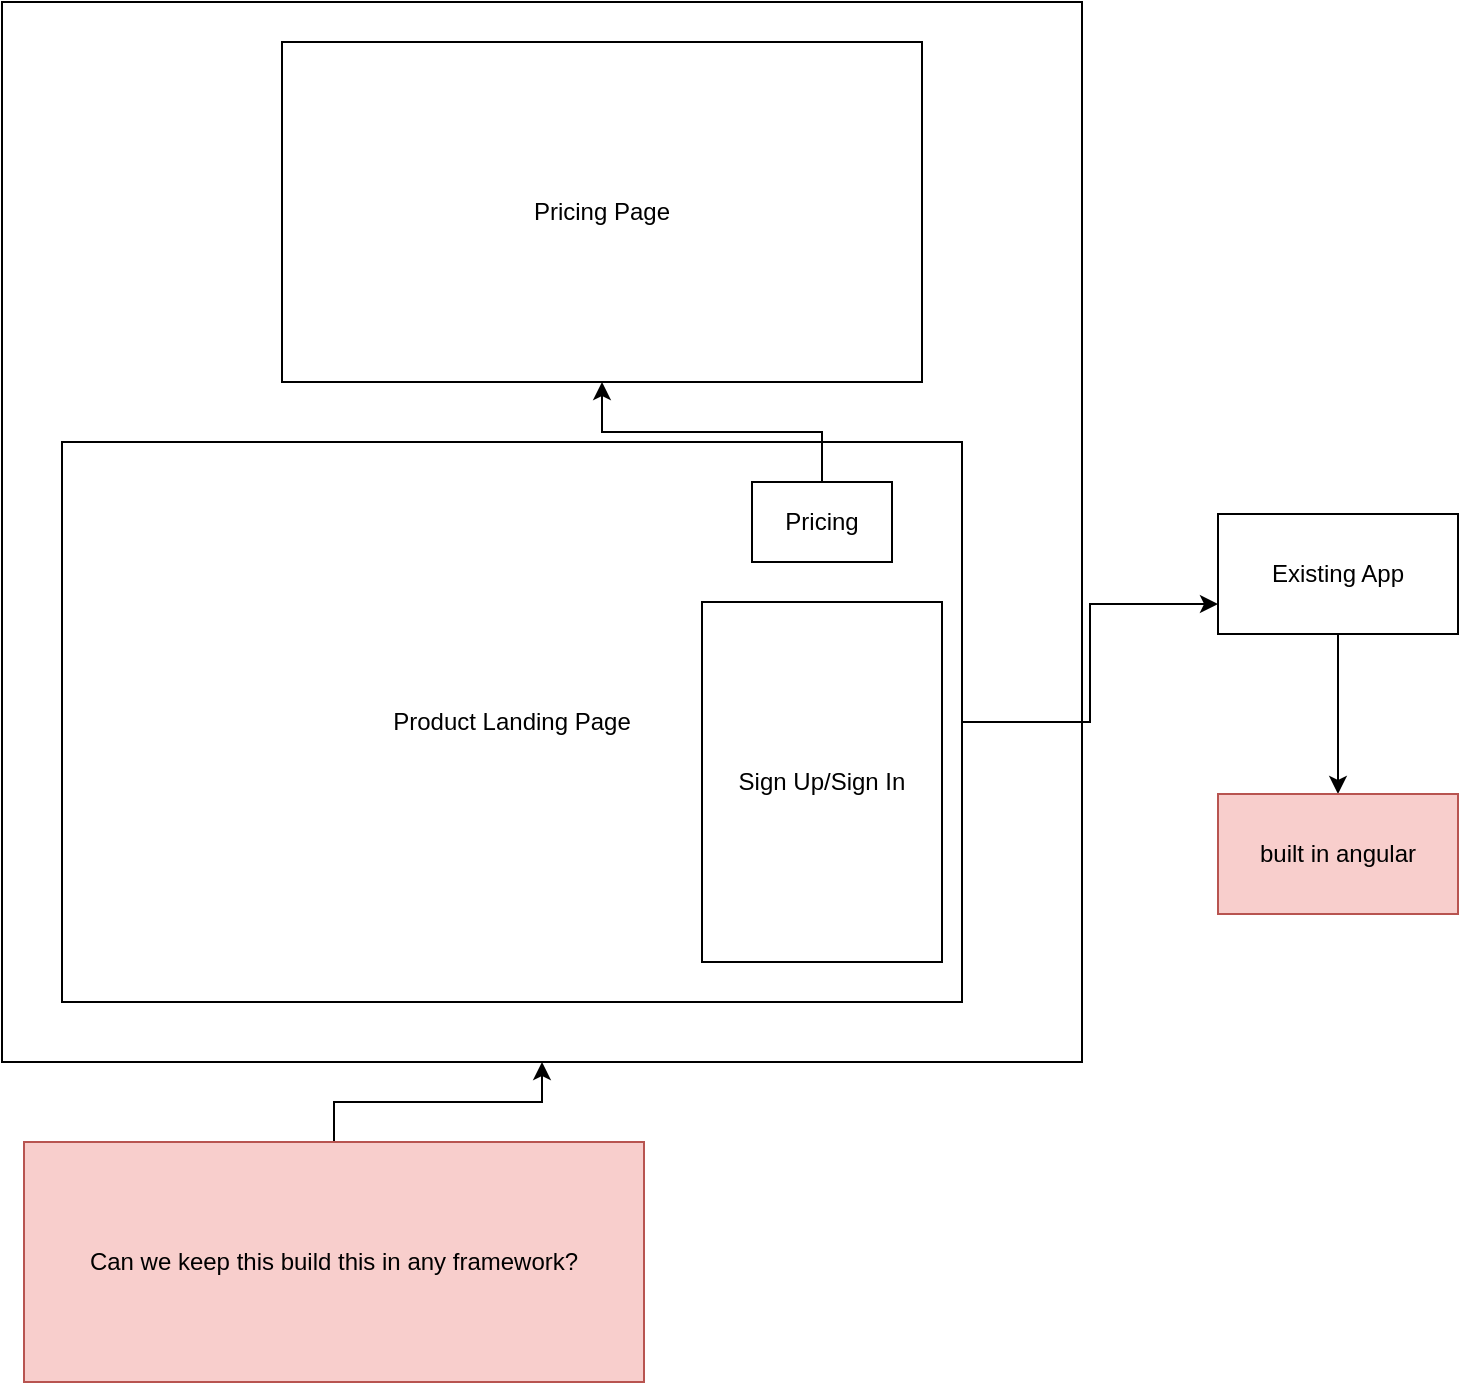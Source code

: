 <mxfile version="21.5.1" type="github">
  <diagram name="Page-1" id="pB2exlWt6QaFZlM6VGMe">
    <mxGraphModel dx="1588" dy="876" grid="1" gridSize="10" guides="1" tooltips="1" connect="1" arrows="1" fold="1" page="1" pageScale="1" pageWidth="827" pageHeight="1169" math="0" shadow="0">
      <root>
        <mxCell id="0" />
        <mxCell id="1" parent="0" />
        <mxCell id="m7fnHq94GnEItDUNrG3p-11" value="" style="rounded=0;whiteSpace=wrap;html=1;" vertex="1" parent="1">
          <mxGeometry x="30" y="70" width="540" height="530" as="geometry" />
        </mxCell>
        <mxCell id="m7fnHq94GnEItDUNrG3p-15" value="" style="edgeStyle=orthogonalEdgeStyle;rounded=0;orthogonalLoop=1;jettySize=auto;html=1;" edge="1" parent="1" source="m7fnHq94GnEItDUNrG3p-1" target="m7fnHq94GnEItDUNrG3p-14">
          <mxGeometry relative="1" as="geometry" />
        </mxCell>
        <mxCell id="m7fnHq94GnEItDUNrG3p-1" value="Existing App" style="rounded=0;whiteSpace=wrap;html=1;" vertex="1" parent="1">
          <mxGeometry x="638" y="326" width="120" height="60" as="geometry" />
        </mxCell>
        <mxCell id="m7fnHq94GnEItDUNrG3p-8" style="edgeStyle=orthogonalEdgeStyle;rounded=0;orthogonalLoop=1;jettySize=auto;html=1;entryX=0;entryY=0.75;entryDx=0;entryDy=0;" edge="1" parent="1" source="m7fnHq94GnEItDUNrG3p-2" target="m7fnHq94GnEItDUNrG3p-1">
          <mxGeometry relative="1" as="geometry">
            <mxPoint x="510" y="370" as="targetPoint" />
          </mxGeometry>
        </mxCell>
        <mxCell id="m7fnHq94GnEItDUNrG3p-2" value="Product Landing Page" style="rounded=0;whiteSpace=wrap;html=1;" vertex="1" parent="1">
          <mxGeometry x="60" y="290" width="450" height="280" as="geometry" />
        </mxCell>
        <mxCell id="m7fnHq94GnEItDUNrG3p-3" value="Sign Up/Sign In" style="rounded=0;whiteSpace=wrap;html=1;" vertex="1" parent="1">
          <mxGeometry x="380" y="370" width="120" height="180" as="geometry" />
        </mxCell>
        <mxCell id="m7fnHq94GnEItDUNrG3p-9" style="edgeStyle=orthogonalEdgeStyle;rounded=0;orthogonalLoop=1;jettySize=auto;html=1;" edge="1" parent="1" source="m7fnHq94GnEItDUNrG3p-4" target="m7fnHq94GnEItDUNrG3p-5">
          <mxGeometry relative="1" as="geometry" />
        </mxCell>
        <mxCell id="m7fnHq94GnEItDUNrG3p-4" value="Pricing" style="rounded=0;whiteSpace=wrap;html=1;" vertex="1" parent="1">
          <mxGeometry x="405" y="310" width="70" height="40" as="geometry" />
        </mxCell>
        <mxCell id="m7fnHq94GnEItDUNrG3p-5" value="Pricing Page" style="rounded=0;whiteSpace=wrap;html=1;" vertex="1" parent="1">
          <mxGeometry x="170" y="90" width="320" height="170" as="geometry" />
        </mxCell>
        <mxCell id="m7fnHq94GnEItDUNrG3p-13" style="edgeStyle=orthogonalEdgeStyle;rounded=0;orthogonalLoop=1;jettySize=auto;html=1;" edge="1" parent="1" source="m7fnHq94GnEItDUNrG3p-12" target="m7fnHq94GnEItDUNrG3p-11">
          <mxGeometry relative="1" as="geometry" />
        </mxCell>
        <mxCell id="m7fnHq94GnEItDUNrG3p-12" value="Can we keep this build this in any framework?" style="text;html=1;strokeColor=#b85450;fillColor=#f8cecc;align=center;verticalAlign=middle;whiteSpace=wrap;rounded=0;" vertex="1" parent="1">
          <mxGeometry x="41" y="640" width="310" height="120" as="geometry" />
        </mxCell>
        <mxCell id="m7fnHq94GnEItDUNrG3p-14" value="built in angular" style="rounded=0;whiteSpace=wrap;html=1;fillColor=#f8cecc;strokeColor=#b85450;" vertex="1" parent="1">
          <mxGeometry x="638" y="466" width="120" height="60" as="geometry" />
        </mxCell>
      </root>
    </mxGraphModel>
  </diagram>
</mxfile>

